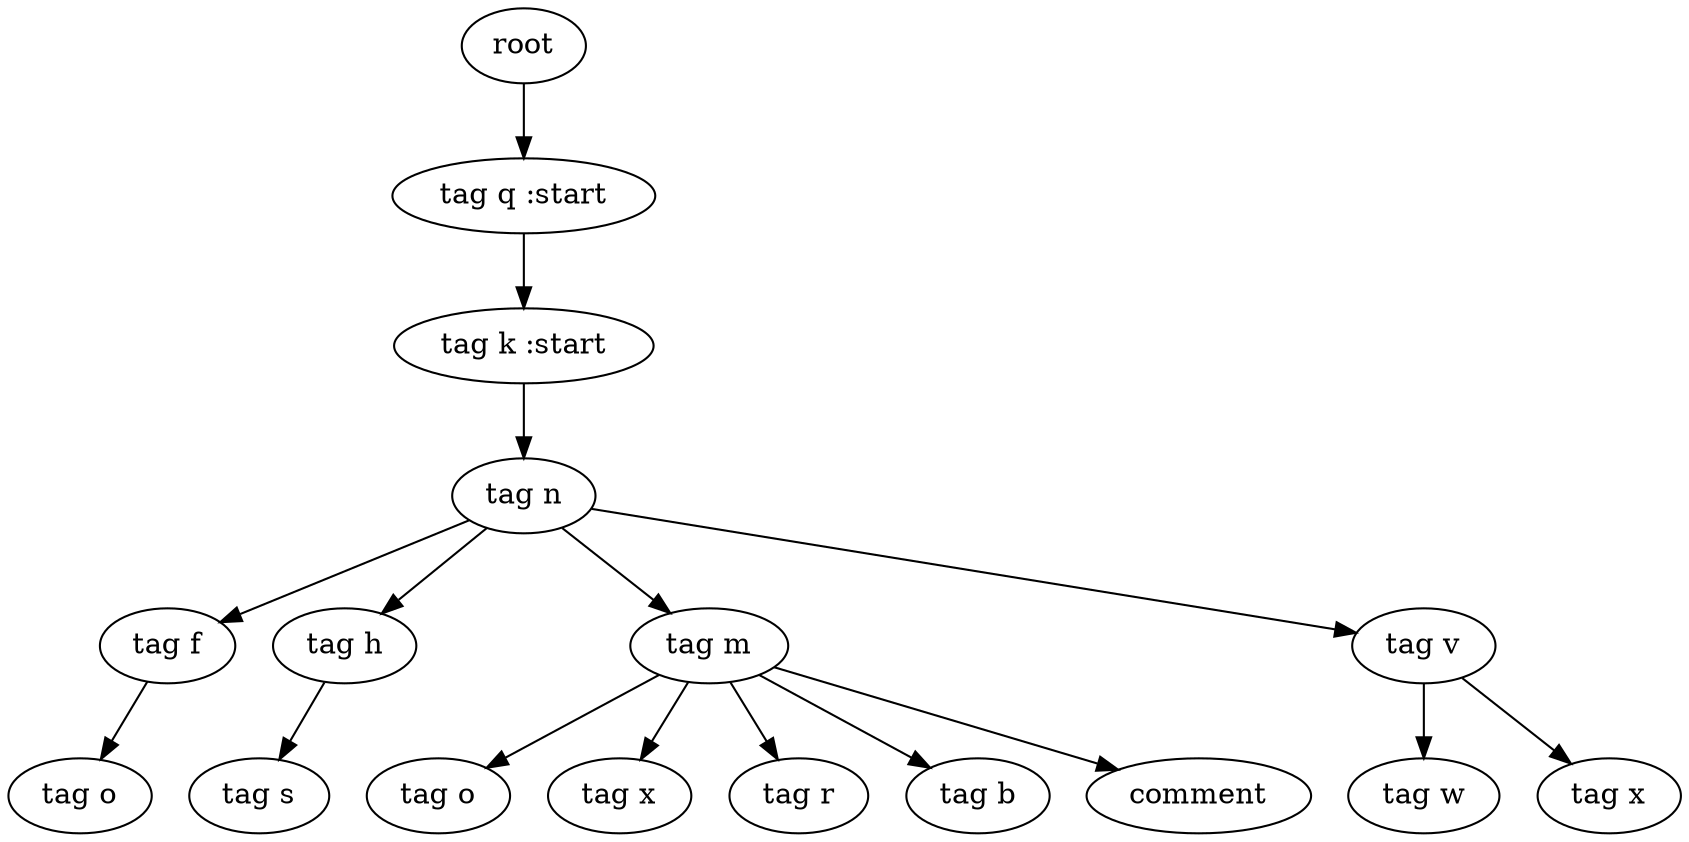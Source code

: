 digraph Tree{
0[label="root"];
0->00
00[label="tag q :start"];
00->000
000[label="tag k :start"];
000->0000
0000[label="tag n"];
0000->00000
00000[label="tag f"];
00000->000000
000000[label="tag o"];
0000->00001
00001[label="tag h"];
00001->000010
000010[label="tag s"];
0000->00002
00002[label="tag m"];
00002->000020
000020[label="tag o"];
00002->000021
000021[label="tag x"];
00002->000022
000022[label="tag r"];
00002->000023
000023[label="tag b"];
00002->000024
000024[label="comment"];
0000->00003
00003[label="tag v"];
00003->000030
000030[label="tag w"];
00003->000031
000031[label="tag x"];
}
